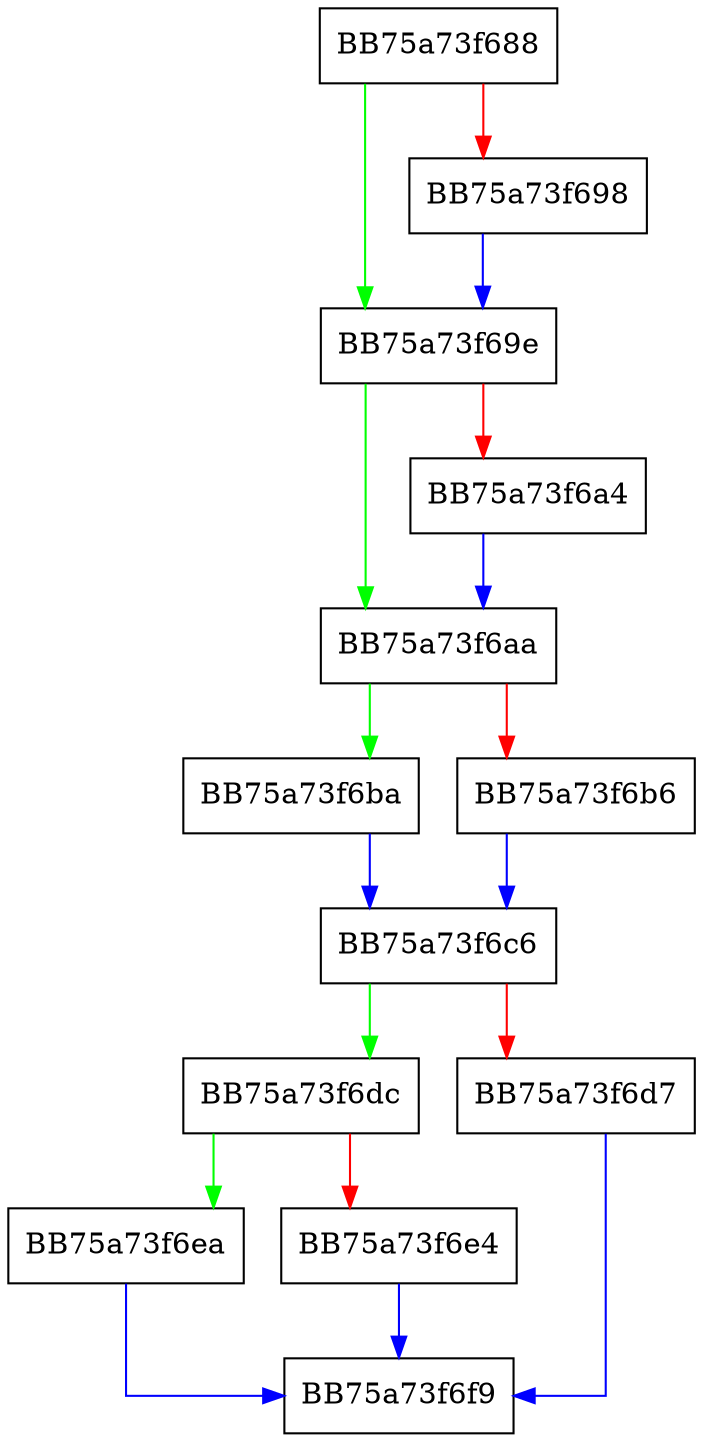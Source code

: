 digraph _Ifmt {
  node [shape="box"];
  graph [splines=ortho];
  BB75a73f688 -> BB75a73f69e [color="green"];
  BB75a73f688 -> BB75a73f698 [color="red"];
  BB75a73f698 -> BB75a73f69e [color="blue"];
  BB75a73f69e -> BB75a73f6aa [color="green"];
  BB75a73f69e -> BB75a73f6a4 [color="red"];
  BB75a73f6a4 -> BB75a73f6aa [color="blue"];
  BB75a73f6aa -> BB75a73f6ba [color="green"];
  BB75a73f6aa -> BB75a73f6b6 [color="red"];
  BB75a73f6b6 -> BB75a73f6c6 [color="blue"];
  BB75a73f6ba -> BB75a73f6c6 [color="blue"];
  BB75a73f6c6 -> BB75a73f6dc [color="green"];
  BB75a73f6c6 -> BB75a73f6d7 [color="red"];
  BB75a73f6d7 -> BB75a73f6f9 [color="blue"];
  BB75a73f6dc -> BB75a73f6ea [color="green"];
  BB75a73f6dc -> BB75a73f6e4 [color="red"];
  BB75a73f6e4 -> BB75a73f6f9 [color="blue"];
  BB75a73f6ea -> BB75a73f6f9 [color="blue"];
}